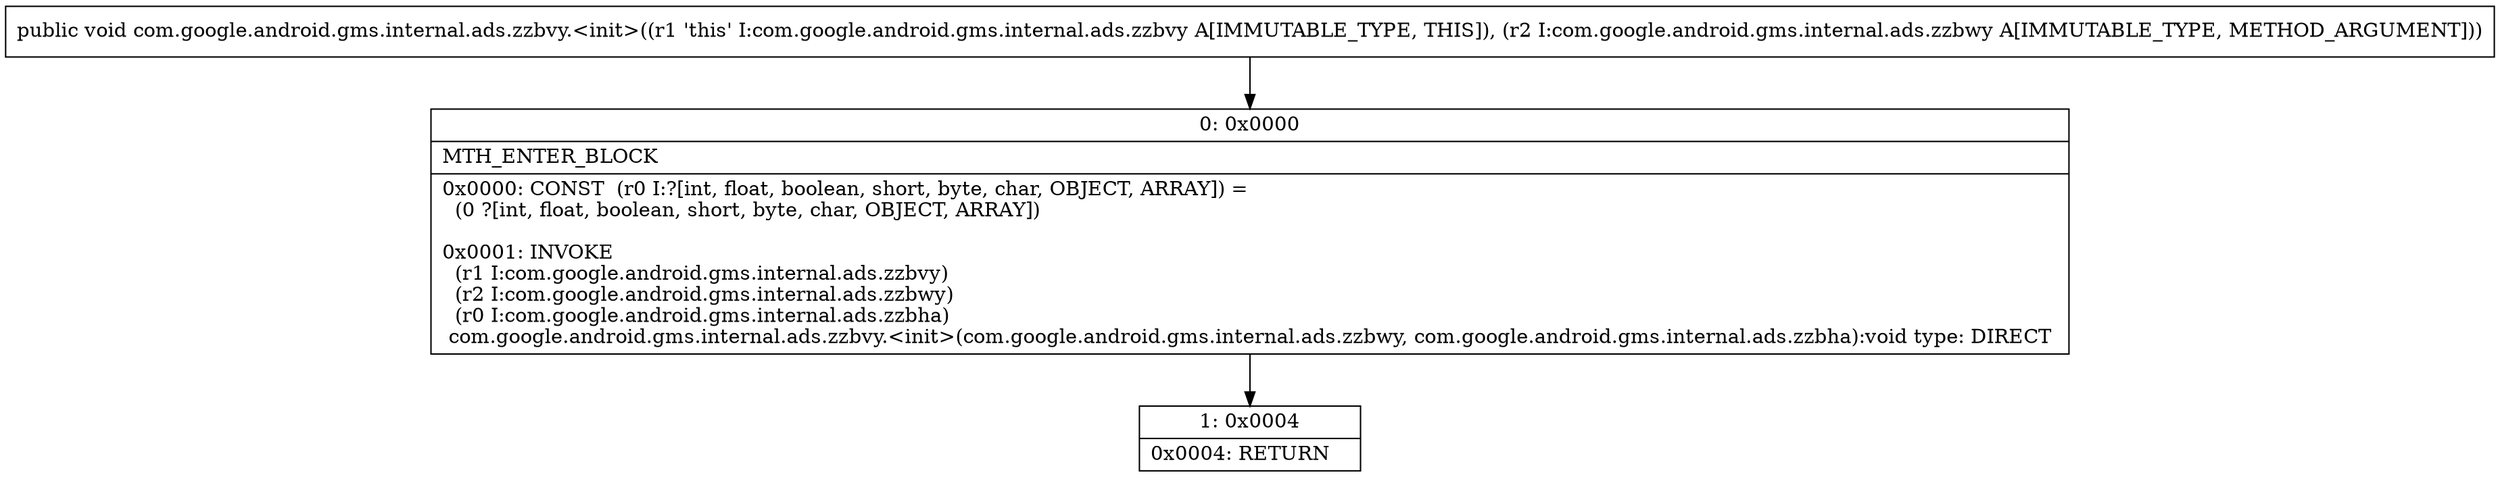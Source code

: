 digraph "CFG forcom.google.android.gms.internal.ads.zzbvy.\<init\>(Lcom\/google\/android\/gms\/internal\/ads\/zzbwy;)V" {
Node_0 [shape=record,label="{0\:\ 0x0000|MTH_ENTER_BLOCK\l|0x0000: CONST  (r0 I:?[int, float, boolean, short, byte, char, OBJECT, ARRAY]) = \l  (0 ?[int, float, boolean, short, byte, char, OBJECT, ARRAY])\l \l0x0001: INVOKE  \l  (r1 I:com.google.android.gms.internal.ads.zzbvy)\l  (r2 I:com.google.android.gms.internal.ads.zzbwy)\l  (r0 I:com.google.android.gms.internal.ads.zzbha)\l com.google.android.gms.internal.ads.zzbvy.\<init\>(com.google.android.gms.internal.ads.zzbwy, com.google.android.gms.internal.ads.zzbha):void type: DIRECT \l}"];
Node_1 [shape=record,label="{1\:\ 0x0004|0x0004: RETURN   \l}"];
MethodNode[shape=record,label="{public void com.google.android.gms.internal.ads.zzbvy.\<init\>((r1 'this' I:com.google.android.gms.internal.ads.zzbvy A[IMMUTABLE_TYPE, THIS]), (r2 I:com.google.android.gms.internal.ads.zzbwy A[IMMUTABLE_TYPE, METHOD_ARGUMENT])) }"];
MethodNode -> Node_0;
Node_0 -> Node_1;
}

